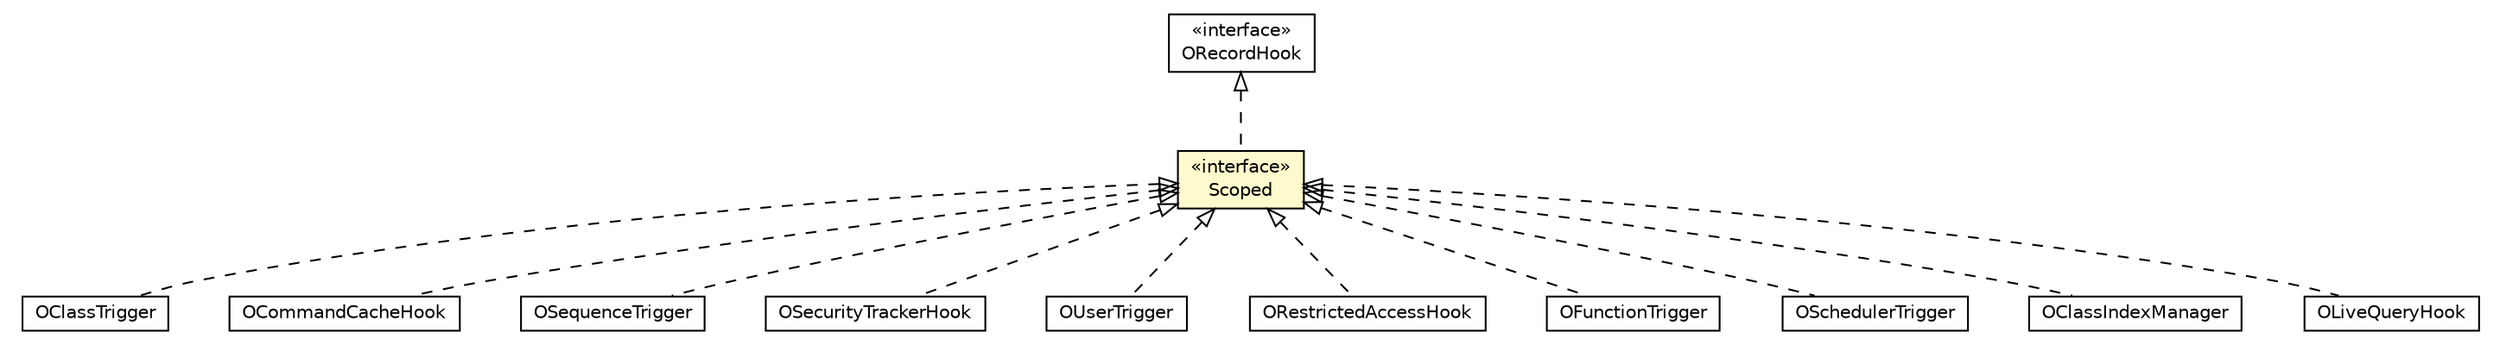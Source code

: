 #!/usr/local/bin/dot
#
# Class diagram 
# Generated by UMLGraph version R5_6-24-gf6e263 (http://www.umlgraph.org/)
#

digraph G {
	edge [fontname="Helvetica",fontsize=10,labelfontname="Helvetica",labelfontsize=10];
	node [fontname="Helvetica",fontsize=10,shape=plaintext];
	nodesep=0.25;
	ranksep=0.5;
	// com.orientechnologies.orient.core.db.record.OClassTrigger
	c3005844 [label=<<table title="com.orientechnologies.orient.core.db.record.OClassTrigger" border="0" cellborder="1" cellspacing="0" cellpadding="2" port="p" href="../db/record/OClassTrigger.html">
		<tr><td><table border="0" cellspacing="0" cellpadding="1">
<tr><td align="center" balign="center"> OClassTrigger </td></tr>
		</table></td></tr>
		</table>>, URL="../db/record/OClassTrigger.html", fontname="Helvetica", fontcolor="black", fontsize=10.0];
	// com.orientechnologies.orient.core.cache.OCommandCacheHook
	c3005951 [label=<<table title="com.orientechnologies.orient.core.cache.OCommandCacheHook" border="0" cellborder="1" cellspacing="0" cellpadding="2" port="p" href="../cache/OCommandCacheHook.html">
		<tr><td><table border="0" cellspacing="0" cellpadding="1">
<tr><td align="center" balign="center"> OCommandCacheHook </td></tr>
		</table></td></tr>
		</table>>, URL="../cache/OCommandCacheHook.html", fontname="Helvetica", fontcolor="black", fontsize=10.0];
	// com.orientechnologies.orient.core.metadata.sequence.OSequenceTrigger
	c3005962 [label=<<table title="com.orientechnologies.orient.core.metadata.sequence.OSequenceTrigger" border="0" cellborder="1" cellspacing="0" cellpadding="2" port="p" href="../metadata/sequence/OSequenceTrigger.html">
		<tr><td><table border="0" cellspacing="0" cellpadding="1">
<tr><td align="center" balign="center"> OSequenceTrigger </td></tr>
		</table></td></tr>
		</table>>, URL="../metadata/sequence/OSequenceTrigger.html", fontname="Helvetica", fontcolor="black", fontsize=10.0];
	// com.orientechnologies.orient.core.metadata.security.OSecurityTrackerHook
	c3005976 [label=<<table title="com.orientechnologies.orient.core.metadata.security.OSecurityTrackerHook" border="0" cellborder="1" cellspacing="0" cellpadding="2" port="p" href="../metadata/security/OSecurityTrackerHook.html">
		<tr><td><table border="0" cellspacing="0" cellpadding="1">
<tr><td align="center" balign="center"> OSecurityTrackerHook </td></tr>
		</table></td></tr>
		</table>>, URL="../metadata/security/OSecurityTrackerHook.html", fontname="Helvetica", fontcolor="black", fontsize=10.0];
	// com.orientechnologies.orient.core.metadata.security.OUserTrigger
	c3005977 [label=<<table title="com.orientechnologies.orient.core.metadata.security.OUserTrigger" border="0" cellborder="1" cellspacing="0" cellpadding="2" port="p" href="../metadata/security/OUserTrigger.html">
		<tr><td><table border="0" cellspacing="0" cellpadding="1">
<tr><td align="center" balign="center"> OUserTrigger </td></tr>
		</table></td></tr>
		</table>>, URL="../metadata/security/OUserTrigger.html", fontname="Helvetica", fontcolor="black", fontsize=10.0];
	// com.orientechnologies.orient.core.metadata.security.ORestrictedAccessHook
	c3005996 [label=<<table title="com.orientechnologies.orient.core.metadata.security.ORestrictedAccessHook" border="0" cellborder="1" cellspacing="0" cellpadding="2" port="p" href="../metadata/security/ORestrictedAccessHook.html">
		<tr><td><table border="0" cellspacing="0" cellpadding="1">
<tr><td align="center" balign="center"> ORestrictedAccessHook </td></tr>
		</table></td></tr>
		</table>>, URL="../metadata/security/ORestrictedAccessHook.html", fontname="Helvetica", fontcolor="black", fontsize=10.0];
	// com.orientechnologies.orient.core.metadata.function.OFunctionTrigger
	c3006004 [label=<<table title="com.orientechnologies.orient.core.metadata.function.OFunctionTrigger" border="0" cellborder="1" cellspacing="0" cellpadding="2" port="p" href="../metadata/function/OFunctionTrigger.html">
		<tr><td><table border="0" cellspacing="0" cellpadding="1">
<tr><td align="center" balign="center"> OFunctionTrigger </td></tr>
		</table></td></tr>
		</table>>, URL="../metadata/function/OFunctionTrigger.html", fontname="Helvetica", fontcolor="black", fontsize=10.0];
	// com.orientechnologies.orient.core.hook.ORecordHook
	c3006050 [label=<<table title="com.orientechnologies.orient.core.hook.ORecordHook" border="0" cellborder="1" cellspacing="0" cellpadding="2" port="p" href="./ORecordHook.html">
		<tr><td><table border="0" cellspacing="0" cellpadding="1">
<tr><td align="center" balign="center"> &#171;interface&#187; </td></tr>
<tr><td align="center" balign="center"> ORecordHook </td></tr>
		</table></td></tr>
		</table>>, URL="./ORecordHook.html", fontname="Helvetica", fontcolor="black", fontsize=10.0];
	// com.orientechnologies.orient.core.hook.ORecordHook.Scoped
	c3006056 [label=<<table title="com.orientechnologies.orient.core.hook.ORecordHook.Scoped" border="0" cellborder="1" cellspacing="0" cellpadding="2" port="p" bgcolor="lemonChiffon" href="./ORecordHook.Scoped.html">
		<tr><td><table border="0" cellspacing="0" cellpadding="1">
<tr><td align="center" balign="center"> &#171;interface&#187; </td></tr>
<tr><td align="center" balign="center"> Scoped </td></tr>
		</table></td></tr>
		</table>>, URL="./ORecordHook.Scoped.html", fontname="Helvetica", fontcolor="black", fontsize=10.0];
	// com.orientechnologies.orient.core.schedule.OSchedulerTrigger
	c3006768 [label=<<table title="com.orientechnologies.orient.core.schedule.OSchedulerTrigger" border="0" cellborder="1" cellspacing="0" cellpadding="2" port="p" href="../schedule/OSchedulerTrigger.html">
		<tr><td><table border="0" cellspacing="0" cellpadding="1">
<tr><td align="center" balign="center"> OSchedulerTrigger </td></tr>
		</table></td></tr>
		</table>>, URL="../schedule/OSchedulerTrigger.html", fontname="Helvetica", fontcolor="black", fontsize=10.0];
	// com.orientechnologies.orient.core.index.OClassIndexManager
	c3006940 [label=<<table title="com.orientechnologies.orient.core.index.OClassIndexManager" border="0" cellborder="1" cellspacing="0" cellpadding="2" port="p" href="../index/OClassIndexManager.html">
		<tr><td><table border="0" cellspacing="0" cellpadding="1">
<tr><td align="center" balign="center"> OClassIndexManager </td></tr>
		</table></td></tr>
		</table>>, URL="../index/OClassIndexManager.html", fontname="Helvetica", fontcolor="black", fontsize=10.0];
	// com.orientechnologies.orient.core.query.live.OLiveQueryHook
	c3007017 [label=<<table title="com.orientechnologies.orient.core.query.live.OLiveQueryHook" border="0" cellborder="1" cellspacing="0" cellpadding="2" port="p" href="../query/live/OLiveQueryHook.html">
		<tr><td><table border="0" cellspacing="0" cellpadding="1">
<tr><td align="center" balign="center"> OLiveQueryHook </td></tr>
		</table></td></tr>
		</table>>, URL="../query/live/OLiveQueryHook.html", fontname="Helvetica", fontcolor="black", fontsize=10.0];
	//com.orientechnologies.orient.core.db.record.OClassTrigger implements com.orientechnologies.orient.core.hook.ORecordHook.Scoped
	c3006056:p -> c3005844:p [dir=back,arrowtail=empty,style=dashed];
	//com.orientechnologies.orient.core.cache.OCommandCacheHook implements com.orientechnologies.orient.core.hook.ORecordHook.Scoped
	c3006056:p -> c3005951:p [dir=back,arrowtail=empty,style=dashed];
	//com.orientechnologies.orient.core.metadata.sequence.OSequenceTrigger implements com.orientechnologies.orient.core.hook.ORecordHook.Scoped
	c3006056:p -> c3005962:p [dir=back,arrowtail=empty,style=dashed];
	//com.orientechnologies.orient.core.metadata.security.OSecurityTrackerHook implements com.orientechnologies.orient.core.hook.ORecordHook.Scoped
	c3006056:p -> c3005976:p [dir=back,arrowtail=empty,style=dashed];
	//com.orientechnologies.orient.core.metadata.security.OUserTrigger implements com.orientechnologies.orient.core.hook.ORecordHook.Scoped
	c3006056:p -> c3005977:p [dir=back,arrowtail=empty,style=dashed];
	//com.orientechnologies.orient.core.metadata.security.ORestrictedAccessHook implements com.orientechnologies.orient.core.hook.ORecordHook.Scoped
	c3006056:p -> c3005996:p [dir=back,arrowtail=empty,style=dashed];
	//com.orientechnologies.orient.core.metadata.function.OFunctionTrigger implements com.orientechnologies.orient.core.hook.ORecordHook.Scoped
	c3006056:p -> c3006004:p [dir=back,arrowtail=empty,style=dashed];
	//com.orientechnologies.orient.core.hook.ORecordHook.Scoped implements com.orientechnologies.orient.core.hook.ORecordHook
	c3006050:p -> c3006056:p [dir=back,arrowtail=empty,style=dashed];
	//com.orientechnologies.orient.core.schedule.OSchedulerTrigger implements com.orientechnologies.orient.core.hook.ORecordHook.Scoped
	c3006056:p -> c3006768:p [dir=back,arrowtail=empty,style=dashed];
	//com.orientechnologies.orient.core.index.OClassIndexManager implements com.orientechnologies.orient.core.hook.ORecordHook.Scoped
	c3006056:p -> c3006940:p [dir=back,arrowtail=empty,style=dashed];
	//com.orientechnologies.orient.core.query.live.OLiveQueryHook implements com.orientechnologies.orient.core.hook.ORecordHook.Scoped
	c3006056:p -> c3007017:p [dir=back,arrowtail=empty,style=dashed];
}

